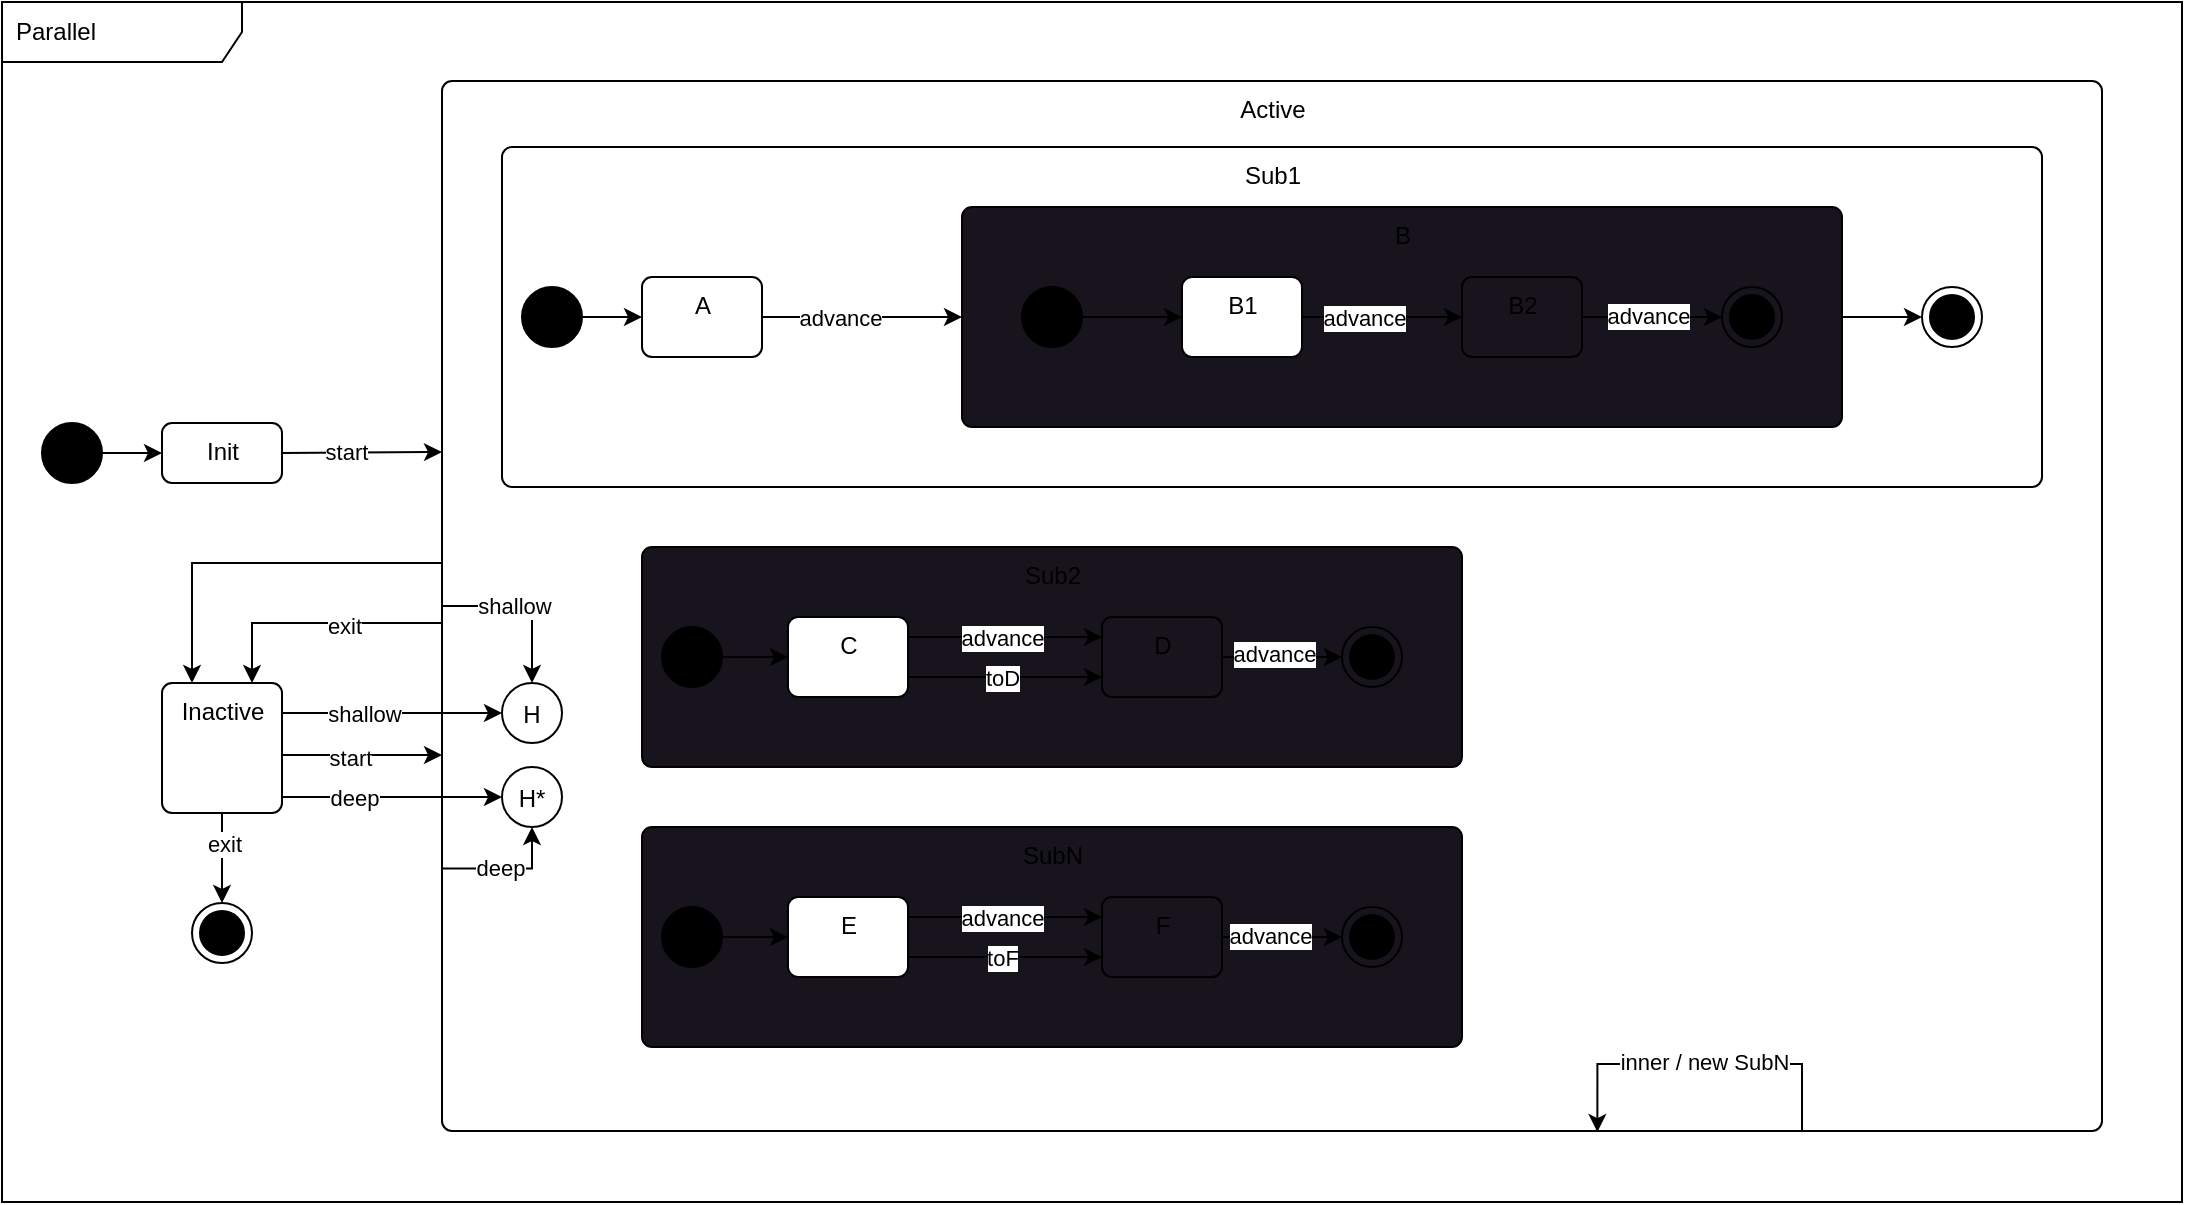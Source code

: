 <mxfile version="20.7.4" type="device"><diagram id="p7_bMgHA_eCG8smCmcug" name="Seite-1"><mxGraphModel dx="1263" dy="759" grid="1" gridSize="10" guides="1" tooltips="1" connect="1" arrows="1" fold="1" page="0" pageScale="1" pageWidth="827" pageHeight="1169" math="0" shadow="0"><root><mxCell id="0"/><mxCell id="1" parent="0"/><mxCell id="TeLDkWoi40kt1kgmQ-99-1" value="Parallel" style="shape=umlFrame;whiteSpace=wrap;html=1;width=120;height=30;boundedLbl=1;verticalAlign=middle;align=left;spacingLeft=5;container=1;" parent="1" vertex="1"><mxGeometry y="200" width="1090" height="600" as="geometry"/></mxCell><mxCell id="TeLDkWoi40kt1kgmQ-99-2" value="" style="group" parent="1" vertex="1" connectable="0"><mxGeometry x="20" y="240" width="1030" height="525" as="geometry"/></mxCell><mxCell id="CvHv4ztDsIiEoRmFO1QY-91" value="" style="edgeStyle=orthogonalEdgeStyle;rounded=0;orthogonalLoop=1;jettySize=auto;html=1;entryX=0;entryY=0.5;entryDx=0;entryDy=0;exitX=1;exitY=0.5;exitDx=0;exitDy=0;" parent="TeLDkWoi40kt1kgmQ-99-2" source="CvHv4ztDsIiEoRmFO1QY-58" edge="1"><mxGeometry relative="1" as="geometry"><mxPoint x="110" y="183.21" as="sourcePoint"/><mxPoint x="200" y="185" as="targetPoint"/><Array as="points"/></mxGeometry></mxCell><mxCell id="CvHv4ztDsIiEoRmFO1QY-132" value="start" style="edgeLabel;html=1;align=center;verticalAlign=middle;resizable=0;points=[];" parent="CvHv4ztDsIiEoRmFO1QY-91" vertex="1" connectable="0"><mxGeometry x="0.158" relative="1" as="geometry"><mxPoint x="-15" as="offset"/></mxGeometry></mxCell><mxCell id="CvHv4ztDsIiEoRmFO1QY-58" value="Init" style="html=1;align=center;verticalAlign=top;rounded=1;absoluteArcSize=1;arcSize=10;dashed=0;" parent="TeLDkWoi40kt1kgmQ-99-2" vertex="1"><mxGeometry x="60" y="170.5" width="60" height="30" as="geometry"/></mxCell><mxCell id="CvHv4ztDsIiEoRmFO1QY-60" style="edgeStyle=orthogonalEdgeStyle;rounded=0;orthogonalLoop=1;jettySize=auto;html=1;entryX=0;entryY=0.5;entryDx=0;entryDy=0;" parent="TeLDkWoi40kt1kgmQ-99-2" source="CvHv4ztDsIiEoRmFO1QY-59" target="CvHv4ztDsIiEoRmFO1QY-58" edge="1"><mxGeometry relative="1" as="geometry"/></mxCell><mxCell id="CvHv4ztDsIiEoRmFO1QY-59" value="" style="ellipse;fillColor=strokeColor;" parent="TeLDkWoi40kt1kgmQ-99-2" vertex="1"><mxGeometry y="170.5" width="30" height="30" as="geometry"/></mxCell><mxCell id="CvHv4ztDsIiEoRmFO1QY-103" value="" style="group" parent="TeLDkWoi40kt1kgmQ-99-2" vertex="1" connectable="0"><mxGeometry x="200" width="830" height="525" as="geometry"/></mxCell><mxCell id="CvHv4ztDsIiEoRmFO1QY-101" value="Active" style="html=1;align=center;verticalAlign=top;rounded=1;absoluteArcSize=1;arcSize=10;dashed=0;" parent="CvHv4ztDsIiEoRmFO1QY-103" vertex="1"><mxGeometry y="-0.5" width="830" height="525" as="geometry"/></mxCell><mxCell id="CvHv4ztDsIiEoRmFO1QY-105" value="" style="group" parent="CvHv4ztDsIiEoRmFO1QY-103" vertex="1" connectable="0"><mxGeometry x="30" y="32.5" width="770" height="170" as="geometry"/></mxCell><mxCell id="CvHv4ztDsIiEoRmFO1QY-102" value="Sub1" style="html=1;align=center;verticalAlign=top;rounded=1;absoluteArcSize=1;arcSize=10;dashed=0;" parent="CvHv4ztDsIiEoRmFO1QY-105" vertex="1"><mxGeometry width="770" height="170" as="geometry"/></mxCell><mxCell id="CvHv4ztDsIiEoRmFO1QY-107" style="edgeStyle=orthogonalEdgeStyle;rounded=0;orthogonalLoop=1;jettySize=auto;html=1;entryX=0;entryY=0.5;entryDx=0;entryDy=0;" parent="CvHv4ztDsIiEoRmFO1QY-105" source="CvHv4ztDsIiEoRmFO1QY-104" target="CvHv4ztDsIiEoRmFO1QY-106" edge="1"><mxGeometry relative="1" as="geometry"/></mxCell><mxCell id="CvHv4ztDsIiEoRmFO1QY-104" value="" style="ellipse;fillColor=strokeColor;" parent="CvHv4ztDsIiEoRmFO1QY-105" vertex="1"><mxGeometry x="10" y="70" width="30" height="30" as="geometry"/></mxCell><mxCell id="CvHv4ztDsIiEoRmFO1QY-106" value="A" style="html=1;align=center;verticalAlign=top;rounded=1;absoluteArcSize=1;arcSize=10;dashed=0;" parent="CvHv4ztDsIiEoRmFO1QY-105" vertex="1"><mxGeometry x="70" y="65" width="60" height="40" as="geometry"/></mxCell><mxCell id="CvHv4ztDsIiEoRmFO1QY-109" value="" style="edgeStyle=orthogonalEdgeStyle;rounded=0;orthogonalLoop=1;jettySize=auto;html=1;" parent="CvHv4ztDsIiEoRmFO1QY-105" source="CvHv4ztDsIiEoRmFO1QY-106" target="CvHv4ztDsIiEoRmFO1QY-108" edge="1"><mxGeometry relative="1" as="geometry"/></mxCell><mxCell id="CvHv4ztDsIiEoRmFO1QY-142" value="advance" style="edgeLabel;html=1;align=center;verticalAlign=middle;resizable=0;points=[];" parent="CvHv4ztDsIiEoRmFO1QY-109" vertex="1" connectable="0"><mxGeometry x="-0.269" y="2" relative="1" as="geometry"><mxPoint x="2" y="2" as="offset"/></mxGeometry></mxCell><mxCell id="CvHv4ztDsIiEoRmFO1QY-113" value="" style="group" parent="CvHv4ztDsIiEoRmFO1QY-105" vertex="1" connectable="0"><mxGeometry x="190" y="30" width="480" height="110" as="geometry"/></mxCell><mxCell id="CvHv4ztDsIiEoRmFO1QY-108" value="B" style="html=1;align=center;verticalAlign=top;rounded=1;absoluteArcSize=1;arcSize=10;dashed=0;fillColor=rgb(24, 20, 29);" parent="CvHv4ztDsIiEoRmFO1QY-113" vertex="1"><mxGeometry x="40" width="440" height="110" as="geometry"/></mxCell><mxCell id="CvHv4ztDsIiEoRmFO1QY-115" style="edgeStyle=orthogonalEdgeStyle;rounded=0;orthogonalLoop=1;jettySize=auto;html=1;entryX=0;entryY=0.5;entryDx=0;entryDy=0;" parent="CvHv4ztDsIiEoRmFO1QY-113" source="CvHv4ztDsIiEoRmFO1QY-112" target="CvHv4ztDsIiEoRmFO1QY-114" edge="1"><mxGeometry relative="1" as="geometry"/></mxCell><mxCell id="CvHv4ztDsIiEoRmFO1QY-112" value="" style="ellipse;fillColor=strokeColor;" parent="CvHv4ztDsIiEoRmFO1QY-113" vertex="1"><mxGeometry x="70" y="40" width="30" height="30" as="geometry"/></mxCell><mxCell id="CvHv4ztDsIiEoRmFO1QY-114" value="B1" style="html=1;align=center;verticalAlign=top;rounded=1;absoluteArcSize=1;arcSize=10;dashed=0;" parent="CvHv4ztDsIiEoRmFO1QY-113" vertex="1"><mxGeometry x="150" y="35" width="60" height="40" as="geometry"/></mxCell><mxCell id="CvHv4ztDsIiEoRmFO1QY-119" style="edgeStyle=orthogonalEdgeStyle;rounded=0;orthogonalLoop=1;jettySize=auto;html=1;entryX=0;entryY=0.5;entryDx=0;entryDy=0;" parent="CvHv4ztDsIiEoRmFO1QY-113" source="CvHv4ztDsIiEoRmFO1QY-116" target="CvHv4ztDsIiEoRmFO1QY-118" edge="1"><mxGeometry relative="1" as="geometry"/></mxCell><mxCell id="CPTKCIBjp6XHaeS0Antu-1" value="advance" style="edgeLabel;html=1;align=center;verticalAlign=middle;resizable=0;points=[];" vertex="1" connectable="0" parent="CvHv4ztDsIiEoRmFO1QY-119"><mxGeometry x="0.265" relative="1" as="geometry"><mxPoint x="-12" y="-1" as="offset"/></mxGeometry></mxCell><mxCell id="CvHv4ztDsIiEoRmFO1QY-116" value="B2" style="html=1;align=center;verticalAlign=top;rounded=1;absoluteArcSize=1;arcSize=10;dashed=0;fillColor=rgb(24, 20, 29);" parent="CvHv4ztDsIiEoRmFO1QY-113" vertex="1"><mxGeometry x="290" y="35" width="60" height="40" as="geometry"/></mxCell><mxCell id="CvHv4ztDsIiEoRmFO1QY-117" value="" style="edgeStyle=orthogonalEdgeStyle;rounded=0;orthogonalLoop=1;jettySize=auto;html=1;" parent="CvHv4ztDsIiEoRmFO1QY-113" source="CvHv4ztDsIiEoRmFO1QY-114" target="CvHv4ztDsIiEoRmFO1QY-116" edge="1"><mxGeometry relative="1" as="geometry"/></mxCell><mxCell id="CvHv4ztDsIiEoRmFO1QY-143" value="advance" style="edgeLabel;html=1;align=center;verticalAlign=middle;resizable=0;points=[];" parent="CvHv4ztDsIiEoRmFO1QY-117" vertex="1" connectable="0"><mxGeometry x="-0.124" y="-2" relative="1" as="geometry"><mxPoint x="-4" y="-2" as="offset"/></mxGeometry></mxCell><mxCell id="CvHv4ztDsIiEoRmFO1QY-118" value="" style="ellipse;html=1;shape=endState;fillColor=strokeColor;" parent="CvHv4ztDsIiEoRmFO1QY-113" vertex="1"><mxGeometry x="420" y="40" width="30" height="30" as="geometry"/></mxCell><mxCell id="CvHv4ztDsIiEoRmFO1QY-120" value="" style="ellipse;html=1;shape=endState;fillColor=strokeColor;" parent="CvHv4ztDsIiEoRmFO1QY-105" vertex="1"><mxGeometry x="710" y="70" width="30" height="30" as="geometry"/></mxCell><mxCell id="CvHv4ztDsIiEoRmFO1QY-121" style="edgeStyle=orthogonalEdgeStyle;rounded=0;orthogonalLoop=1;jettySize=auto;html=1;exitX=1;exitY=0.5;exitDx=0;exitDy=0;entryX=0;entryY=0.5;entryDx=0;entryDy=0;" parent="CvHv4ztDsIiEoRmFO1QY-105" source="CvHv4ztDsIiEoRmFO1QY-108" target="CvHv4ztDsIiEoRmFO1QY-120" edge="1"><mxGeometry relative="1" as="geometry"/></mxCell><mxCell id="CvHv4ztDsIiEoRmFO1QY-133" value="" style="group" parent="CvHv4ztDsIiEoRmFO1QY-103" vertex="1" connectable="0"><mxGeometry x="100" y="372.5" width="410" height="110" as="geometry"/></mxCell><mxCell id="CvHv4ztDsIiEoRmFO1QY-134" value="SubN" style="html=1;align=center;verticalAlign=top;rounded=1;absoluteArcSize=1;arcSize=10;dashed=0;fillColor=rgb(24, 20, 29);" parent="CvHv4ztDsIiEoRmFO1QY-133" vertex="1"><mxGeometry width="410" height="110" as="geometry"/></mxCell><mxCell id="CvHv4ztDsIiEoRmFO1QY-135" style="edgeStyle=orthogonalEdgeStyle;rounded=0;orthogonalLoop=1;jettySize=auto;html=1;entryX=0;entryY=0.5;entryDx=0;entryDy=0;" parent="CvHv4ztDsIiEoRmFO1QY-133" source="CvHv4ztDsIiEoRmFO1QY-136" target="CvHv4ztDsIiEoRmFO1QY-137" edge="1"><mxGeometry relative="1" as="geometry"/></mxCell><mxCell id="CvHv4ztDsIiEoRmFO1QY-136" value="" style="ellipse;fillColor=strokeColor;" parent="CvHv4ztDsIiEoRmFO1QY-133" vertex="1"><mxGeometry x="10" y="40" width="30" height="30" as="geometry"/></mxCell><mxCell id="CvHv4ztDsIiEoRmFO1QY-137" value="E" style="html=1;align=center;verticalAlign=top;rounded=1;absoluteArcSize=1;arcSize=10;dashed=0;" parent="CvHv4ztDsIiEoRmFO1QY-133" vertex="1"><mxGeometry x="73" y="35" width="60" height="40" as="geometry"/></mxCell><mxCell id="CvHv4ztDsIiEoRmFO1QY-138" style="edgeStyle=orthogonalEdgeStyle;rounded=0;orthogonalLoop=1;jettySize=auto;html=1;entryX=0;entryY=0.5;entryDx=0;entryDy=0;" parent="CvHv4ztDsIiEoRmFO1QY-133" source="CvHv4ztDsIiEoRmFO1QY-139" target="CvHv4ztDsIiEoRmFO1QY-141" edge="1"><mxGeometry relative="1" as="geometry"/></mxCell><mxCell id="CPTKCIBjp6XHaeS0Antu-4" value="advance" style="edgeLabel;html=1;align=center;verticalAlign=middle;resizable=0;points=[];" vertex="1" connectable="0" parent="CvHv4ztDsIiEoRmFO1QY-138"><mxGeometry x="-0.26" relative="1" as="geometry"><mxPoint x="2" y="-1" as="offset"/></mxGeometry></mxCell><mxCell id="CvHv4ztDsIiEoRmFO1QY-139" value="F" style="html=1;align=center;verticalAlign=top;rounded=1;absoluteArcSize=1;arcSize=10;dashed=0;fillColor=rgb(24, 20, 29);" parent="CvHv4ztDsIiEoRmFO1QY-133" vertex="1"><mxGeometry x="230" y="35" width="60" height="40" as="geometry"/></mxCell><mxCell id="CvHv4ztDsIiEoRmFO1QY-141" value="" style="ellipse;html=1;shape=endState;fillColor=strokeColor;" parent="CvHv4ztDsIiEoRmFO1QY-133" vertex="1"><mxGeometry x="350" y="40" width="30" height="30" as="geometry"/></mxCell><mxCell id="CvHv4ztDsIiEoRmFO1QY-168" value="" style="edgeStyle=orthogonalEdgeStyle;rounded=0;orthogonalLoop=1;jettySize=auto;html=1;entryX=0;entryY=0.25;entryDx=0;entryDy=0;exitX=1;exitY=0.25;exitDx=0;exitDy=0;" parent="CvHv4ztDsIiEoRmFO1QY-133" source="CvHv4ztDsIiEoRmFO1QY-137" target="CvHv4ztDsIiEoRmFO1QY-139" edge="1"><mxGeometry relative="1" as="geometry"><mxPoint x="133" y="48" as="sourcePoint"/><mxPoint x="230" y="44.71" as="targetPoint"/></mxGeometry></mxCell><mxCell id="CvHv4ztDsIiEoRmFO1QY-169" value="advance" style="edgeLabel;html=1;align=center;verticalAlign=middle;resizable=0;points=[];" parent="CvHv4ztDsIiEoRmFO1QY-168" vertex="1" connectable="0"><mxGeometry x="-0.245" y="1" relative="1" as="geometry"><mxPoint x="10" y="1" as="offset"/></mxGeometry></mxCell><mxCell id="CvHv4ztDsIiEoRmFO1QY-170" value="" style="edgeStyle=orthogonalEdgeStyle;rounded=0;orthogonalLoop=1;jettySize=auto;html=1;entryX=0;entryY=0.75;entryDx=0;entryDy=0;exitX=1;exitY=0.75;exitDx=0;exitDy=0;" parent="CvHv4ztDsIiEoRmFO1QY-133" source="CvHv4ztDsIiEoRmFO1QY-137" target="CvHv4ztDsIiEoRmFO1QY-139" edge="1"><mxGeometry relative="1" as="geometry"><mxPoint x="133" y="64.71" as="sourcePoint"/><mxPoint x="230" y="64.71" as="targetPoint"/></mxGeometry></mxCell><mxCell id="CvHv4ztDsIiEoRmFO1QY-171" value="toF" style="edgeLabel;html=1;align=center;verticalAlign=middle;resizable=0;points=[];" parent="CvHv4ztDsIiEoRmFO1QY-170" vertex="1" connectable="0"><mxGeometry x="-0.245" y="1" relative="1" as="geometry"><mxPoint x="10" y="1" as="offset"/></mxGeometry></mxCell><mxCell id="CvHv4ztDsIiEoRmFO1QY-148" value="" style="group" parent="CvHv4ztDsIiEoRmFO1QY-103" vertex="1" connectable="0"><mxGeometry x="100" y="232.5" width="410" height="110" as="geometry"/></mxCell><mxCell id="CvHv4ztDsIiEoRmFO1QY-124" value="Sub2" style="html=1;align=center;verticalAlign=top;rounded=1;absoluteArcSize=1;arcSize=10;dashed=0;fillColor=rgb(24, 20, 29);" parent="CvHv4ztDsIiEoRmFO1QY-148" vertex="1"><mxGeometry width="410" height="110" as="geometry"/></mxCell><mxCell id="CvHv4ztDsIiEoRmFO1QY-126" value="" style="ellipse;fillColor=strokeColor;" parent="CvHv4ztDsIiEoRmFO1QY-148" vertex="1"><mxGeometry x="10" y="40" width="30" height="30" as="geometry"/></mxCell><mxCell id="CvHv4ztDsIiEoRmFO1QY-127" value="C" style="html=1;align=center;verticalAlign=top;rounded=1;absoluteArcSize=1;arcSize=10;dashed=0;" parent="CvHv4ztDsIiEoRmFO1QY-148" vertex="1"><mxGeometry x="73" y="35" width="60" height="40" as="geometry"/></mxCell><mxCell id="CvHv4ztDsIiEoRmFO1QY-125" style="edgeStyle=orthogonalEdgeStyle;rounded=0;orthogonalLoop=1;jettySize=auto;html=1;entryX=0;entryY=0.5;entryDx=0;entryDy=0;" parent="CvHv4ztDsIiEoRmFO1QY-148" source="CvHv4ztDsIiEoRmFO1QY-126" target="CvHv4ztDsIiEoRmFO1QY-127" edge="1"><mxGeometry relative="1" as="geometry"/></mxCell><mxCell id="CvHv4ztDsIiEoRmFO1QY-129" value="D" style="html=1;align=center;verticalAlign=top;rounded=1;absoluteArcSize=1;arcSize=10;dashed=0;fillColor=rgb(24, 20, 29);" parent="CvHv4ztDsIiEoRmFO1QY-148" vertex="1"><mxGeometry x="230" y="35" width="60" height="40" as="geometry"/></mxCell><mxCell id="CvHv4ztDsIiEoRmFO1QY-130" value="" style="edgeStyle=orthogonalEdgeStyle;rounded=0;orthogonalLoop=1;jettySize=auto;html=1;entryX=0;entryY=0.25;entryDx=0;entryDy=0;exitX=1;exitY=0.25;exitDx=0;exitDy=0;" parent="CvHv4ztDsIiEoRmFO1QY-148" source="CvHv4ztDsIiEoRmFO1QY-127" target="CvHv4ztDsIiEoRmFO1QY-129" edge="1"><mxGeometry relative="1" as="geometry"/></mxCell><mxCell id="CvHv4ztDsIiEoRmFO1QY-164" value="advance" style="edgeLabel;html=1;align=center;verticalAlign=middle;resizable=0;points=[];" parent="CvHv4ztDsIiEoRmFO1QY-130" vertex="1" connectable="0"><mxGeometry x="-0.245" y="1" relative="1" as="geometry"><mxPoint x="10" y="1" as="offset"/></mxGeometry></mxCell><mxCell id="CvHv4ztDsIiEoRmFO1QY-131" value="" style="ellipse;html=1;shape=endState;fillColor=strokeColor;" parent="CvHv4ztDsIiEoRmFO1QY-148" vertex="1"><mxGeometry x="350" y="40" width="30" height="30" as="geometry"/></mxCell><mxCell id="CvHv4ztDsIiEoRmFO1QY-128" style="edgeStyle=orthogonalEdgeStyle;rounded=0;orthogonalLoop=1;jettySize=auto;html=1;entryX=0;entryY=0.5;entryDx=0;entryDy=0;" parent="CvHv4ztDsIiEoRmFO1QY-148" source="CvHv4ztDsIiEoRmFO1QY-129" target="CvHv4ztDsIiEoRmFO1QY-131" edge="1"><mxGeometry relative="1" as="geometry"/></mxCell><mxCell id="CPTKCIBjp6XHaeS0Antu-3" value="advance" style="edgeLabel;html=1;align=center;verticalAlign=middle;resizable=0;points=[];" vertex="1" connectable="0" parent="CvHv4ztDsIiEoRmFO1QY-128"><mxGeometry x="-0.451" relative="1" as="geometry"><mxPoint x="9" y="-2" as="offset"/></mxGeometry></mxCell><mxCell id="CvHv4ztDsIiEoRmFO1QY-166" value="" style="edgeStyle=orthogonalEdgeStyle;rounded=0;orthogonalLoop=1;jettySize=auto;html=1;entryX=0;entryY=0.75;entryDx=0;entryDy=0;exitX=1;exitY=0.75;exitDx=0;exitDy=0;" parent="CvHv4ztDsIiEoRmFO1QY-148" source="CvHv4ztDsIiEoRmFO1QY-127" target="CvHv4ztDsIiEoRmFO1QY-129" edge="1"><mxGeometry relative="1" as="geometry"><mxPoint x="143" y="55" as="sourcePoint"/><mxPoint x="240" y="55" as="targetPoint"/></mxGeometry></mxCell><mxCell id="CvHv4ztDsIiEoRmFO1QY-167" value="toD" style="edgeLabel;html=1;align=center;verticalAlign=middle;resizable=0;points=[];" parent="CvHv4ztDsIiEoRmFO1QY-166" vertex="1" connectable="0"><mxGeometry x="-0.245" y="1" relative="1" as="geometry"><mxPoint x="10" y="1" as="offset"/></mxGeometry></mxCell><mxCell id="CvHv4ztDsIiEoRmFO1QY-150" value="H" style="ellipse;" parent="CvHv4ztDsIiEoRmFO1QY-103" vertex="1"><mxGeometry x="30" y="300.5" width="30" height="30" as="geometry"/></mxCell><mxCell id="CvHv4ztDsIiEoRmFO1QY-151" value="H*" style="ellipse;" parent="CvHv4ztDsIiEoRmFO1QY-103" vertex="1"><mxGeometry x="30" y="342.5" width="30" height="30" as="geometry"/></mxCell><mxCell id="CvHv4ztDsIiEoRmFO1QY-159" style="edgeStyle=orthogonalEdgeStyle;rounded=0;orthogonalLoop=1;jettySize=auto;html=1;entryX=0.696;entryY=1.001;entryDx=0;entryDy=0;entryPerimeter=0;" parent="CvHv4ztDsIiEoRmFO1QY-103" target="CvHv4ztDsIiEoRmFO1QY-101" edge="1"><mxGeometry relative="1" as="geometry"><mxPoint x="680" y="510.5" as="sourcePoint"/><Array as="points"><mxPoint x="680" y="525"/><mxPoint x="680" y="491"/><mxPoint x="578" y="491"/><mxPoint x="578" y="525"/></Array></mxGeometry></mxCell><mxCell id="CvHv4ztDsIiEoRmFO1QY-160" value="inner / new SubN" style="edgeLabel;html=1;align=center;verticalAlign=middle;resizable=0;points=[];" parent="CvHv4ztDsIiEoRmFO1QY-159" vertex="1" connectable="0"><mxGeometry x="0.221" y="-1" relative="1" as="geometry"><mxPoint x="15" as="offset"/></mxGeometry></mxCell><mxCell id="M6c_gBSbLgNygHmeuWlw-1" style="edgeStyle=orthogonalEdgeStyle;rounded=0;orthogonalLoop=1;jettySize=auto;html=1;exitX=0;exitY=0.5;exitDx=0;exitDy=0;entryX=0.5;entryY=0;entryDx=0;entryDy=0;" parent="CvHv4ztDsIiEoRmFO1QY-103" source="CvHv4ztDsIiEoRmFO1QY-101" target="CvHv4ztDsIiEoRmFO1QY-150" edge="1"><mxGeometry relative="1" as="geometry"><Array as="points"><mxPoint x="45" y="262"/></Array></mxGeometry></mxCell><mxCell id="M6c_gBSbLgNygHmeuWlw-2" value="shallow" style="edgeLabel;html=1;align=center;verticalAlign=middle;resizable=0;points=[];" parent="M6c_gBSbLgNygHmeuWlw-1" vertex="1" connectable="0"><mxGeometry x="-0.137" relative="1" as="geometry"><mxPoint as="offset"/></mxGeometry></mxCell><mxCell id="M6c_gBSbLgNygHmeuWlw-3" style="edgeStyle=orthogonalEdgeStyle;rounded=0;orthogonalLoop=1;jettySize=auto;html=1;exitX=0;exitY=0.75;exitDx=0;exitDy=0;entryX=0.5;entryY=1;entryDx=0;entryDy=0;" parent="CvHv4ztDsIiEoRmFO1QY-103" source="CvHv4ztDsIiEoRmFO1QY-101" target="CvHv4ztDsIiEoRmFO1QY-151" edge="1"><mxGeometry relative="1" as="geometry"><Array as="points"><mxPoint x="45" y="393"/></Array></mxGeometry></mxCell><mxCell id="M6c_gBSbLgNygHmeuWlw-4" value="deep" style="edgeLabel;html=1;align=center;verticalAlign=middle;resizable=0;points=[];" parent="M6c_gBSbLgNygHmeuWlw-3" vertex="1" connectable="0"><mxGeometry x="-0.135" y="-1" relative="1" as="geometry"><mxPoint y="-2" as="offset"/></mxGeometry></mxCell><mxCell id="CvHv4ztDsIiEoRmFO1QY-147" style="edgeStyle=orthogonalEdgeStyle;rounded=0;orthogonalLoop=1;jettySize=auto;html=1;exitX=1;exitY=0.5;exitDx=0;exitDy=0;" parent="TeLDkWoi40kt1kgmQ-99-2" source="CvHv4ztDsIiEoRmFO1QY-146" edge="1"><mxGeometry relative="1" as="geometry"><mxPoint x="120" y="336.983" as="sourcePoint"/><mxPoint x="200" y="336.5" as="targetPoint"/><Array as="points"><mxPoint x="110" y="336.5"/></Array></mxGeometry></mxCell><mxCell id="CvHv4ztDsIiEoRmFO1QY-149" value="start" style="edgeLabel;html=1;align=center;verticalAlign=middle;resizable=0;points=[];" parent="CvHv4ztDsIiEoRmFO1QY-147" vertex="1" connectable="0"><mxGeometry x="-0.301" relative="1" as="geometry"><mxPoint x="21" y="1" as="offset"/></mxGeometry></mxCell><mxCell id="CvHv4ztDsIiEoRmFO1QY-152" style="edgeStyle=orthogonalEdgeStyle;rounded=0;orthogonalLoop=1;jettySize=auto;html=1;entryX=0;entryY=0.5;entryDx=0;entryDy=0;" parent="TeLDkWoi40kt1kgmQ-99-2" source="CvHv4ztDsIiEoRmFO1QY-146" target="CvHv4ztDsIiEoRmFO1QY-150" edge="1"><mxGeometry relative="1" as="geometry"><Array as="points"><mxPoint x="150" y="315.5"/><mxPoint x="150" y="315.5"/></Array></mxGeometry></mxCell><mxCell id="CvHv4ztDsIiEoRmFO1QY-154" value="shallow" style="edgeLabel;html=1;align=center;verticalAlign=middle;resizable=0;points=[];" parent="CvHv4ztDsIiEoRmFO1QY-152" vertex="1" connectable="0"><mxGeometry x="-0.263" y="-2" relative="1" as="geometry"><mxPoint y="-2" as="offset"/></mxGeometry></mxCell><mxCell id="CvHv4ztDsIiEoRmFO1QY-153" style="edgeStyle=orthogonalEdgeStyle;rounded=0;orthogonalLoop=1;jettySize=auto;html=1;entryX=0;entryY=0.5;entryDx=0;entryDy=0;" parent="TeLDkWoi40kt1kgmQ-99-2" source="CvHv4ztDsIiEoRmFO1QY-146" target="CvHv4ztDsIiEoRmFO1QY-151" edge="1"><mxGeometry relative="1" as="geometry"><Array as="points"><mxPoint x="150" y="357.5"/><mxPoint x="150" y="357.5"/></Array></mxGeometry></mxCell><mxCell id="CvHv4ztDsIiEoRmFO1QY-155" value="deep" style="edgeLabel;html=1;align=center;verticalAlign=middle;resizable=0;points=[];" parent="CvHv4ztDsIiEoRmFO1QY-153" vertex="1" connectable="0"><mxGeometry x="-0.138" relative="1" as="geometry"><mxPoint x="-12" as="offset"/></mxGeometry></mxCell><mxCell id="CvHv4ztDsIiEoRmFO1QY-146" value="Inactive" style="html=1;align=center;verticalAlign=top;rounded=1;absoluteArcSize=1;arcSize=10;dashed=0;" parent="TeLDkWoi40kt1kgmQ-99-2" vertex="1"><mxGeometry x="60" y="300.5" width="60" height="65" as="geometry"/></mxCell><mxCell id="CvHv4ztDsIiEoRmFO1QY-156" style="edgeStyle=orthogonalEdgeStyle;rounded=0;orthogonalLoop=1;jettySize=auto;html=1;entryX=0.75;entryY=0;entryDx=0;entryDy=0;" parent="TeLDkWoi40kt1kgmQ-99-2" source="CvHv4ztDsIiEoRmFO1QY-101" target="CvHv4ztDsIiEoRmFO1QY-146" edge="1"><mxGeometry relative="1" as="geometry"><mxPoint x="110" y="300.5" as="targetPoint"/><Array as="points"><mxPoint x="105" y="270.5"/></Array></mxGeometry></mxCell><mxCell id="CvHv4ztDsIiEoRmFO1QY-157" value="exit" style="edgeLabel;html=1;align=center;verticalAlign=middle;resizable=0;points=[];" parent="CvHv4ztDsIiEoRmFO1QY-156" vertex="1" connectable="0"><mxGeometry x="-0.332" y="-1" relative="1" as="geometry"><mxPoint x="-8" y="2" as="offset"/></mxGeometry></mxCell><mxCell id="CvHv4ztDsIiEoRmFO1QY-158" style="edgeStyle=orthogonalEdgeStyle;rounded=0;orthogonalLoop=1;jettySize=auto;html=1;entryX=0.25;entryY=0;entryDx=0;entryDy=0;" parent="TeLDkWoi40kt1kgmQ-99-2" source="CvHv4ztDsIiEoRmFO1QY-101" target="CvHv4ztDsIiEoRmFO1QY-146" edge="1"><mxGeometry relative="1" as="geometry"><Array as="points"><mxPoint x="75" y="240.5"/></Array></mxGeometry></mxCell><mxCell id="CvHv4ztDsIiEoRmFO1QY-161" value="" style="ellipse;html=1;shape=endState;fillColor=strokeColor;" parent="TeLDkWoi40kt1kgmQ-99-2" vertex="1"><mxGeometry x="75" y="410.5" width="30" height="30" as="geometry"/></mxCell><mxCell id="CvHv4ztDsIiEoRmFO1QY-162" style="edgeStyle=orthogonalEdgeStyle;rounded=0;orthogonalLoop=1;jettySize=auto;html=1;" parent="TeLDkWoi40kt1kgmQ-99-2" source="CvHv4ztDsIiEoRmFO1QY-146" target="CvHv4ztDsIiEoRmFO1QY-161" edge="1"><mxGeometry relative="1" as="geometry"/></mxCell><mxCell id="CvHv4ztDsIiEoRmFO1QY-163" value="exit" style="edgeLabel;html=1;align=center;verticalAlign=middle;resizable=0;points=[];" parent="CvHv4ztDsIiEoRmFO1QY-162" vertex="1" connectable="0"><mxGeometry x="-0.308" y="1" relative="1" as="geometry"><mxPoint as="offset"/></mxGeometry></mxCell></root></mxGraphModel></diagram></mxfile>
